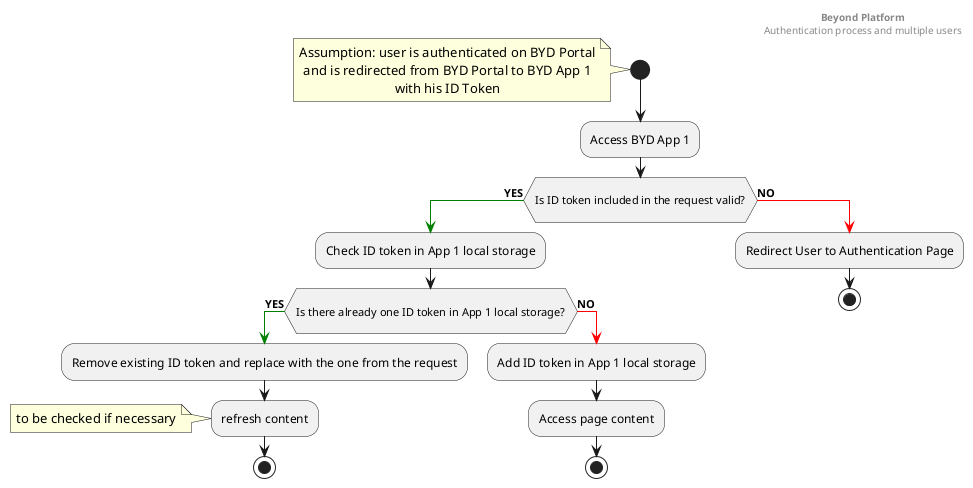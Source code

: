 @startuml
header
<b>Beyond Platform</b>
Authentication process and multiple users
end header
skinparam defaultTextAlignment center

start
note left
Assumption: user is authenticated on BYD Portal
and is redirected from BYD Portal to BYD App 1
with his ID Token
end note
:Access BYD App 1;

if (\nIs ID token included in the request valid?\n) then
  -[#green]-> **YES**;
  :Check ID token in App 1 local storage;
  if (\nIs there already one ID token in App 1 local storage?\n) then
    -[#green]-> **YES**;
    :Remove existing ID token and replace with the one from the request;
    :refresh content;
    note left
      to be checked if necessary
    end note
    stop;
  else
    -[#red]-> **NO**;
    :Add ID token in App 1 local storage;
    :Access page content;
    stop;
  endif
else
    -[#red]-> **NO**;
    :Redirect User to Authentication Page;
    stop;
endif

'stop

@enduml
